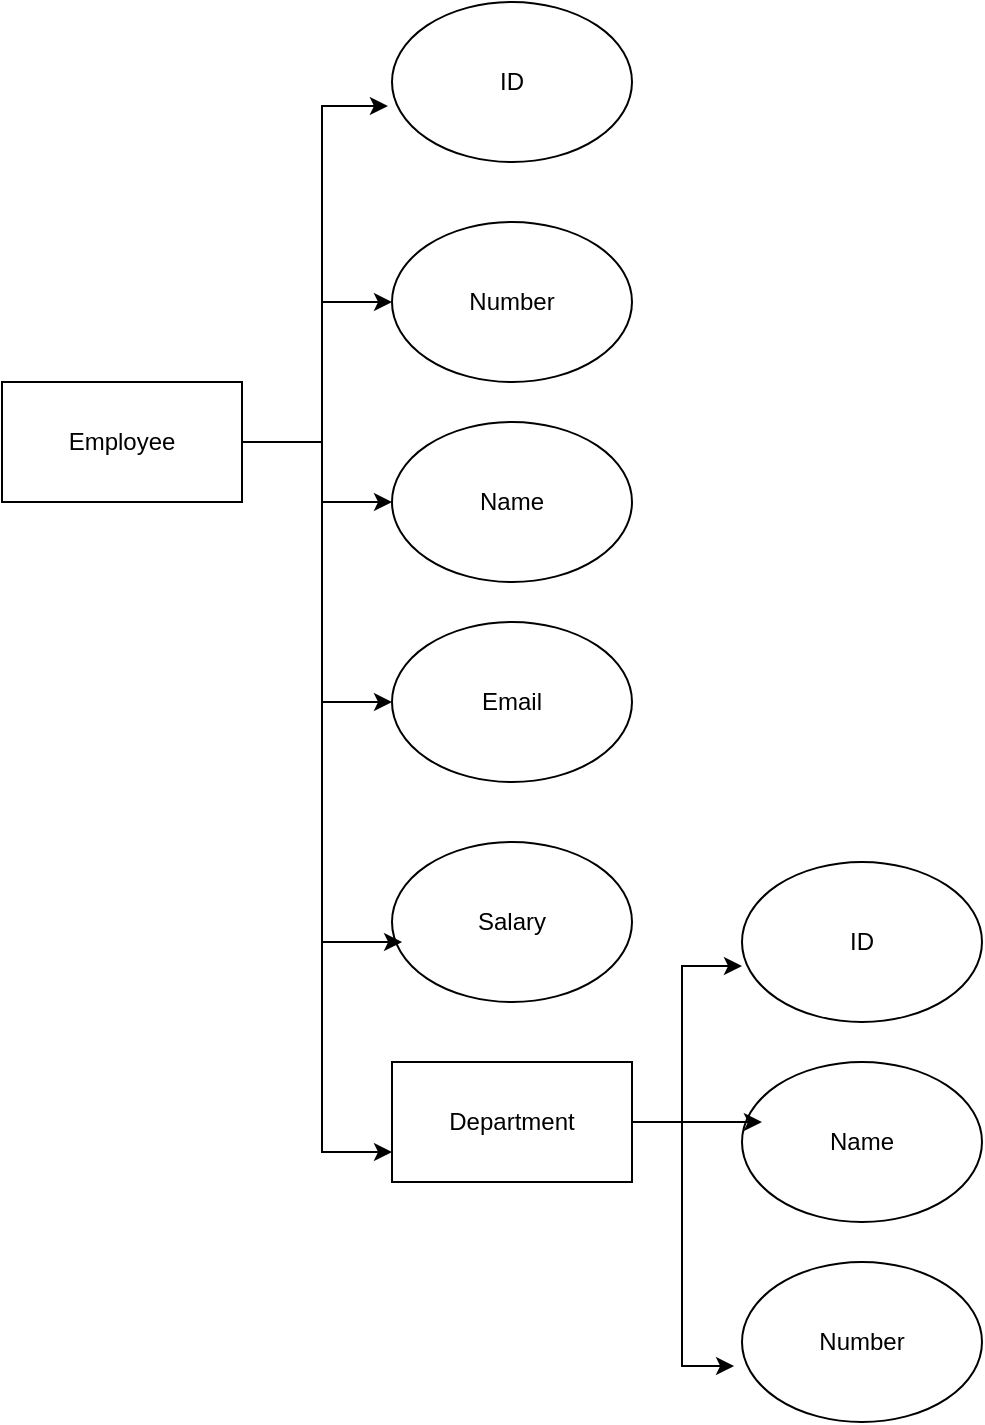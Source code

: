 <mxfile version="22.0.8" type="device">
  <diagram name="Page-1" id="W0QvzdyeVYh9xtx81nF3">
    <mxGraphModel dx="1146" dy="763" grid="1" gridSize="10" guides="1" tooltips="1" connect="1" arrows="1" fold="1" page="1" pageScale="1" pageWidth="850" pageHeight="1100" math="0" shadow="0">
      <root>
        <mxCell id="0" />
        <mxCell id="1" parent="0" />
        <mxCell id="2oqMyb95PwC81jySTGrH-8" style="edgeStyle=orthogonalEdgeStyle;rounded=0;orthogonalLoop=1;jettySize=auto;html=1;" edge="1" parent="1" source="2oqMyb95PwC81jySTGrH-1" target="2oqMyb95PwC81jySTGrH-2">
          <mxGeometry relative="1" as="geometry">
            <Array as="points">
              <mxPoint x="390" y="250" />
              <mxPoint x="390" y="180" />
            </Array>
          </mxGeometry>
        </mxCell>
        <mxCell id="2oqMyb95PwC81jySTGrH-9" style="edgeStyle=orthogonalEdgeStyle;rounded=0;orthogonalLoop=1;jettySize=auto;html=1;" edge="1" parent="1" source="2oqMyb95PwC81jySTGrH-1" target="2oqMyb95PwC81jySTGrH-4">
          <mxGeometry relative="1" as="geometry">
            <Array as="points">
              <mxPoint x="390" y="250" />
              <mxPoint x="390" y="280" />
            </Array>
          </mxGeometry>
        </mxCell>
        <mxCell id="2oqMyb95PwC81jySTGrH-10" style="edgeStyle=orthogonalEdgeStyle;rounded=0;orthogonalLoop=1;jettySize=auto;html=1;entryX=0;entryY=0.5;entryDx=0;entryDy=0;" edge="1" parent="1" source="2oqMyb95PwC81jySTGrH-1" target="2oqMyb95PwC81jySTGrH-5">
          <mxGeometry relative="1" as="geometry">
            <Array as="points">
              <mxPoint x="390" y="250" />
              <mxPoint x="390" y="380" />
            </Array>
          </mxGeometry>
        </mxCell>
        <mxCell id="2oqMyb95PwC81jySTGrH-13" style="edgeStyle=orthogonalEdgeStyle;rounded=0;orthogonalLoop=1;jettySize=auto;html=1;entryX=0;entryY=0.75;entryDx=0;entryDy=0;" edge="1" parent="1" source="2oqMyb95PwC81jySTGrH-1" target="2oqMyb95PwC81jySTGrH-12">
          <mxGeometry relative="1" as="geometry">
            <Array as="points">
              <mxPoint x="390" y="250" />
              <mxPoint x="390" y="605" />
            </Array>
          </mxGeometry>
        </mxCell>
        <mxCell id="2oqMyb95PwC81jySTGrH-1" value="Employee" style="rounded=0;whiteSpace=wrap;html=1;" vertex="1" parent="1">
          <mxGeometry x="230" y="220" width="120" height="60" as="geometry" />
        </mxCell>
        <mxCell id="2oqMyb95PwC81jySTGrH-2" value="Number" style="ellipse;whiteSpace=wrap;html=1;" vertex="1" parent="1">
          <mxGeometry x="425" y="140" width="120" height="80" as="geometry" />
        </mxCell>
        <mxCell id="2oqMyb95PwC81jySTGrH-3" value="ID" style="ellipse;whiteSpace=wrap;html=1;" vertex="1" parent="1">
          <mxGeometry x="425" y="30" width="120" height="80" as="geometry" />
        </mxCell>
        <mxCell id="2oqMyb95PwC81jySTGrH-4" value="Name" style="ellipse;whiteSpace=wrap;html=1;" vertex="1" parent="1">
          <mxGeometry x="425" y="240" width="120" height="80" as="geometry" />
        </mxCell>
        <mxCell id="2oqMyb95PwC81jySTGrH-5" value="Email" style="ellipse;whiteSpace=wrap;html=1;" vertex="1" parent="1">
          <mxGeometry x="425" y="340" width="120" height="80" as="geometry" />
        </mxCell>
        <mxCell id="2oqMyb95PwC81jySTGrH-6" value="Salary" style="ellipse;whiteSpace=wrap;html=1;" vertex="1" parent="1">
          <mxGeometry x="425" y="450" width="120" height="80" as="geometry" />
        </mxCell>
        <mxCell id="2oqMyb95PwC81jySTGrH-7" style="edgeStyle=orthogonalEdgeStyle;rounded=0;orthogonalLoop=1;jettySize=auto;html=1;entryX=-0.017;entryY=0.65;entryDx=0;entryDy=0;entryPerimeter=0;" edge="1" parent="1" source="2oqMyb95PwC81jySTGrH-1" target="2oqMyb95PwC81jySTGrH-3">
          <mxGeometry relative="1" as="geometry">
            <Array as="points">
              <mxPoint x="390" y="250" />
              <mxPoint x="390" y="82" />
            </Array>
          </mxGeometry>
        </mxCell>
        <mxCell id="2oqMyb95PwC81jySTGrH-11" style="edgeStyle=orthogonalEdgeStyle;rounded=0;orthogonalLoop=1;jettySize=auto;html=1;entryX=0.042;entryY=0.625;entryDx=0;entryDy=0;entryPerimeter=0;" edge="1" parent="1" source="2oqMyb95PwC81jySTGrH-1" target="2oqMyb95PwC81jySTGrH-6">
          <mxGeometry relative="1" as="geometry">
            <Array as="points">
              <mxPoint x="390" y="250" />
              <mxPoint x="390" y="500" />
            </Array>
          </mxGeometry>
        </mxCell>
        <mxCell id="2oqMyb95PwC81jySTGrH-12" value="Department" style="rounded=0;whiteSpace=wrap;html=1;" vertex="1" parent="1">
          <mxGeometry x="425" y="560" width="120" height="60" as="geometry" />
        </mxCell>
        <mxCell id="2oqMyb95PwC81jySTGrH-14" value="ID" style="ellipse;whiteSpace=wrap;html=1;" vertex="1" parent="1">
          <mxGeometry x="600" y="460" width="120" height="80" as="geometry" />
        </mxCell>
        <mxCell id="2oqMyb95PwC81jySTGrH-15" value="Name" style="ellipse;whiteSpace=wrap;html=1;" vertex="1" parent="1">
          <mxGeometry x="600" y="560" width="120" height="80" as="geometry" />
        </mxCell>
        <mxCell id="2oqMyb95PwC81jySTGrH-16" value="Number" style="ellipse;whiteSpace=wrap;html=1;" vertex="1" parent="1">
          <mxGeometry x="600" y="660" width="120" height="80" as="geometry" />
        </mxCell>
        <mxCell id="2oqMyb95PwC81jySTGrH-17" style="edgeStyle=orthogonalEdgeStyle;rounded=0;orthogonalLoop=1;jettySize=auto;html=1;entryX=0;entryY=0.65;entryDx=0;entryDy=0;entryPerimeter=0;" edge="1" parent="1" source="2oqMyb95PwC81jySTGrH-12" target="2oqMyb95PwC81jySTGrH-14">
          <mxGeometry relative="1" as="geometry">
            <Array as="points">
              <mxPoint x="570" y="590" />
              <mxPoint x="570" y="512" />
            </Array>
          </mxGeometry>
        </mxCell>
        <mxCell id="2oqMyb95PwC81jySTGrH-18" style="edgeStyle=orthogonalEdgeStyle;rounded=0;orthogonalLoop=1;jettySize=auto;html=1;entryX=0.083;entryY=0.375;entryDx=0;entryDy=0;entryPerimeter=0;" edge="1" parent="1" source="2oqMyb95PwC81jySTGrH-12" target="2oqMyb95PwC81jySTGrH-15">
          <mxGeometry relative="1" as="geometry">
            <Array as="points">
              <mxPoint x="580" y="590" />
              <mxPoint x="580" y="590" />
            </Array>
          </mxGeometry>
        </mxCell>
        <mxCell id="2oqMyb95PwC81jySTGrH-19" style="edgeStyle=orthogonalEdgeStyle;rounded=0;orthogonalLoop=1;jettySize=auto;html=1;entryX=-0.033;entryY=0.65;entryDx=0;entryDy=0;entryPerimeter=0;" edge="1" parent="1" source="2oqMyb95PwC81jySTGrH-12" target="2oqMyb95PwC81jySTGrH-16">
          <mxGeometry relative="1" as="geometry">
            <Array as="points">
              <mxPoint x="570" y="590" />
              <mxPoint x="570" y="712" />
            </Array>
          </mxGeometry>
        </mxCell>
      </root>
    </mxGraphModel>
  </diagram>
</mxfile>
